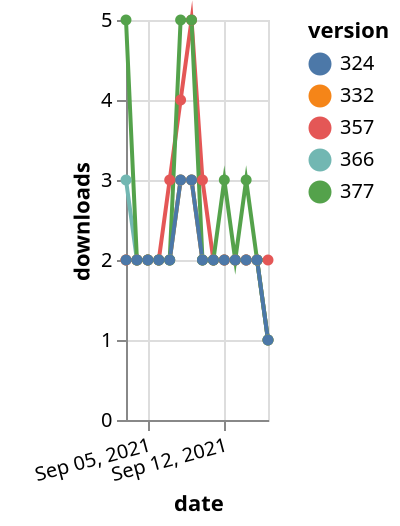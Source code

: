 {"$schema": "https://vega.github.io/schema/vega-lite/v5.json", "description": "A simple bar chart with embedded data.", "data": {"values": [{"date": "2021-09-03", "total": 2306, "delta": 3, "version": "366"}, {"date": "2021-09-04", "total": 2308, "delta": 2, "version": "366"}, {"date": "2021-09-05", "total": 2310, "delta": 2, "version": "366"}, {"date": "2021-09-06", "total": 2312, "delta": 2, "version": "366"}, {"date": "2021-09-07", "total": 2314, "delta": 2, "version": "366"}, {"date": "2021-09-08", "total": 2317, "delta": 3, "version": "366"}, {"date": "2021-09-09", "total": 2320, "delta": 3, "version": "366"}, {"date": "2021-09-10", "total": 2322, "delta": 2, "version": "366"}, {"date": "2021-09-11", "total": 2324, "delta": 2, "version": "366"}, {"date": "2021-09-12", "total": 2326, "delta": 2, "version": "366"}, {"date": "2021-09-13", "total": 2328, "delta": 2, "version": "366"}, {"date": "2021-09-14", "total": 2330, "delta": 2, "version": "366"}, {"date": "2021-09-15", "total": 2332, "delta": 2, "version": "366"}, {"date": "2021-09-16", "total": 2333, "delta": 1, "version": "366"}, {"date": "2021-09-03", "total": 2886, "delta": 2, "version": "357"}, {"date": "2021-09-04", "total": 2888, "delta": 2, "version": "357"}, {"date": "2021-09-05", "total": 2890, "delta": 2, "version": "357"}, {"date": "2021-09-06", "total": 2892, "delta": 2, "version": "357"}, {"date": "2021-09-07", "total": 2895, "delta": 3, "version": "357"}, {"date": "2021-09-08", "total": 2899, "delta": 4, "version": "357"}, {"date": "2021-09-09", "total": 2904, "delta": 5, "version": "357"}, {"date": "2021-09-10", "total": 2907, "delta": 3, "version": "357"}, {"date": "2021-09-11", "total": 2909, "delta": 2, "version": "357"}, {"date": "2021-09-12", "total": 2911, "delta": 2, "version": "357"}, {"date": "2021-09-13", "total": 2913, "delta": 2, "version": "357"}, {"date": "2021-09-14", "total": 2915, "delta": 2, "version": "357"}, {"date": "2021-09-15", "total": 2917, "delta": 2, "version": "357"}, {"date": "2021-09-16", "total": 2919, "delta": 2, "version": "357"}, {"date": "2021-09-03", "total": 2738, "delta": 2, "version": "332"}, {"date": "2021-09-04", "total": 2740, "delta": 2, "version": "332"}, {"date": "2021-09-05", "total": 2742, "delta": 2, "version": "332"}, {"date": "2021-09-06", "total": 2744, "delta": 2, "version": "332"}, {"date": "2021-09-07", "total": 2746, "delta": 2, "version": "332"}, {"date": "2021-09-08", "total": 2749, "delta": 3, "version": "332"}, {"date": "2021-09-09", "total": 2752, "delta": 3, "version": "332"}, {"date": "2021-09-10", "total": 2754, "delta": 2, "version": "332"}, {"date": "2021-09-11", "total": 2756, "delta": 2, "version": "332"}, {"date": "2021-09-12", "total": 2758, "delta": 2, "version": "332"}, {"date": "2021-09-13", "total": 2760, "delta": 2, "version": "332"}, {"date": "2021-09-14", "total": 2762, "delta": 2, "version": "332"}, {"date": "2021-09-15", "total": 2764, "delta": 2, "version": "332"}, {"date": "2021-09-16", "total": 2765, "delta": 1, "version": "332"}, {"date": "2021-09-03", "total": 2131, "delta": 5, "version": "377"}, {"date": "2021-09-04", "total": 2133, "delta": 2, "version": "377"}, {"date": "2021-09-05", "total": 2135, "delta": 2, "version": "377"}, {"date": "2021-09-06", "total": 2137, "delta": 2, "version": "377"}, {"date": "2021-09-07", "total": 2139, "delta": 2, "version": "377"}, {"date": "2021-09-08", "total": 2144, "delta": 5, "version": "377"}, {"date": "2021-09-09", "total": 2149, "delta": 5, "version": "377"}, {"date": "2021-09-10", "total": 2151, "delta": 2, "version": "377"}, {"date": "2021-09-11", "total": 2153, "delta": 2, "version": "377"}, {"date": "2021-09-12", "total": 2156, "delta": 3, "version": "377"}, {"date": "2021-09-13", "total": 2158, "delta": 2, "version": "377"}, {"date": "2021-09-14", "total": 2161, "delta": 3, "version": "377"}, {"date": "2021-09-15", "total": 2163, "delta": 2, "version": "377"}, {"date": "2021-09-16", "total": 2164, "delta": 1, "version": "377"}, {"date": "2021-09-03", "total": 2510, "delta": 2, "version": "324"}, {"date": "2021-09-04", "total": 2512, "delta": 2, "version": "324"}, {"date": "2021-09-05", "total": 2514, "delta": 2, "version": "324"}, {"date": "2021-09-06", "total": 2516, "delta": 2, "version": "324"}, {"date": "2021-09-07", "total": 2518, "delta": 2, "version": "324"}, {"date": "2021-09-08", "total": 2521, "delta": 3, "version": "324"}, {"date": "2021-09-09", "total": 2524, "delta": 3, "version": "324"}, {"date": "2021-09-10", "total": 2526, "delta": 2, "version": "324"}, {"date": "2021-09-11", "total": 2528, "delta": 2, "version": "324"}, {"date": "2021-09-12", "total": 2530, "delta": 2, "version": "324"}, {"date": "2021-09-13", "total": 2532, "delta": 2, "version": "324"}, {"date": "2021-09-14", "total": 2534, "delta": 2, "version": "324"}, {"date": "2021-09-15", "total": 2536, "delta": 2, "version": "324"}, {"date": "2021-09-16", "total": 2537, "delta": 1, "version": "324"}]}, "width": "container", "mark": {"type": "line", "point": {"filled": true}}, "encoding": {"x": {"field": "date", "type": "temporal", "timeUnit": "yearmonthdate", "title": "date", "axis": {"labelAngle": -15}}, "y": {"field": "delta", "type": "quantitative", "title": "downloads"}, "color": {"field": "version", "type": "nominal"}, "tooltip": {"field": "delta"}}}